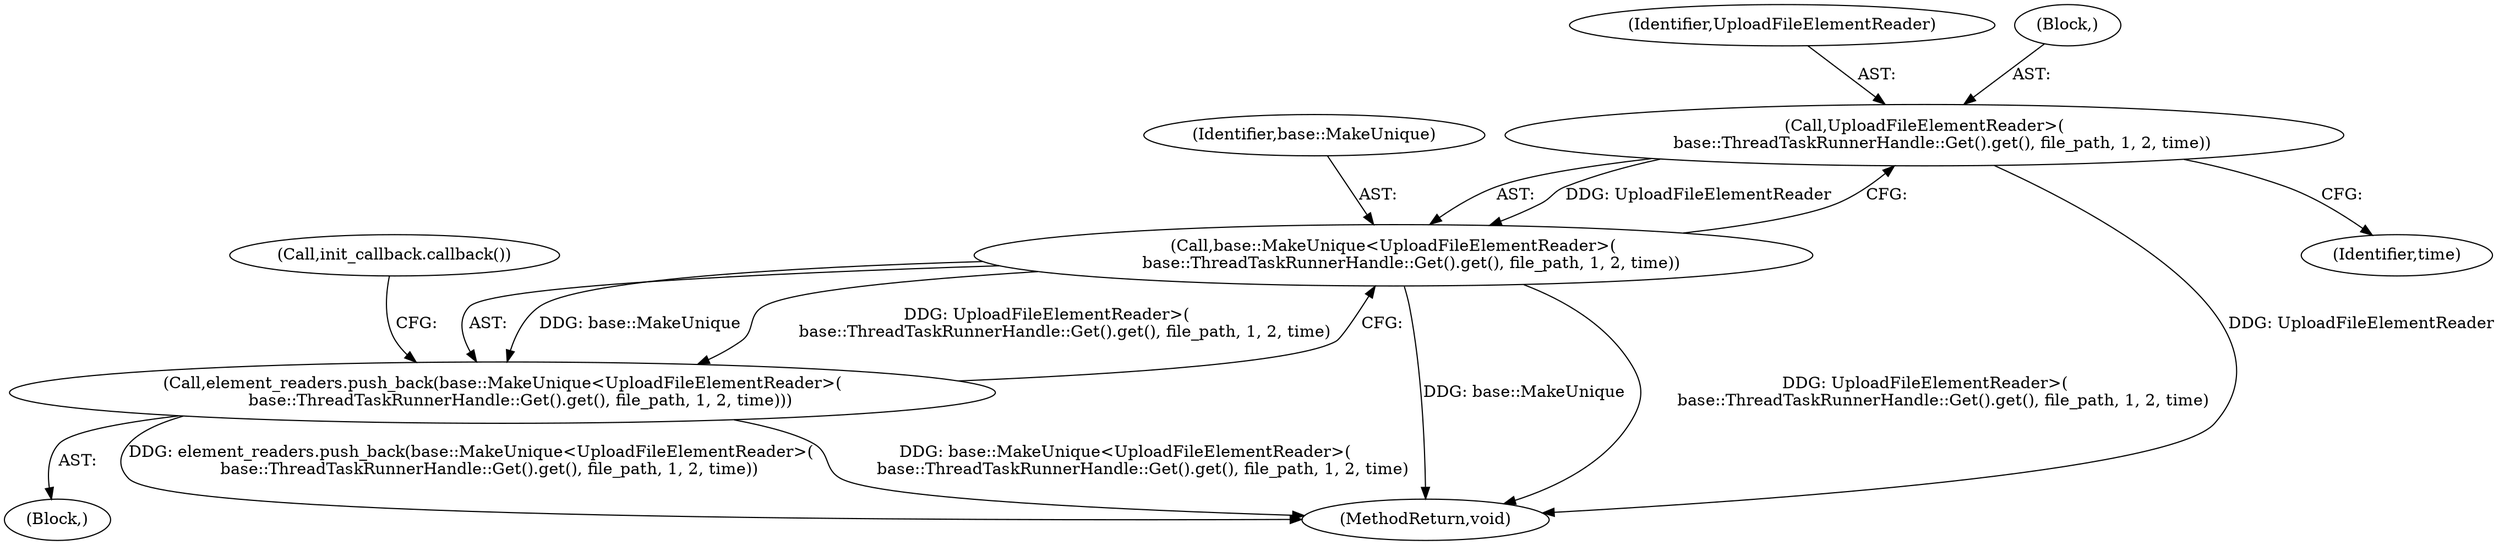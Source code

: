 digraph "1_Chrome_0579ed631fb37de5704b54ed2ee466bf29630ad0_0@del" {
"1000115" [label="(Call,UploadFileElementReader>(\n       base::ThreadTaskRunnerHandle::Get().get(), file_path, 1, 2, time))"];
"1000113" [label="(Call,base::MakeUnique<UploadFileElementReader>(\n       base::ThreadTaskRunnerHandle::Get().get(), file_path, 1, 2, time))"];
"1000112" [label="(Call,element_readers.push_back(base::MakeUnique<UploadFileElementReader>(\n       base::ThreadTaskRunnerHandle::Get().get(), file_path, 1, 2, time)))"];
"1000104" [label="(Block,)"];
"1000148" [label="(MethodReturn,void)"];
"1000116" [label="(Identifier,UploadFileElementReader)"];
"1000115" [label="(Call,UploadFileElementReader>(\n       base::ThreadTaskRunnerHandle::Get().get(), file_path, 1, 2, time))"];
"1000113" [label="(Call,base::MakeUnique<UploadFileElementReader>(\n       base::ThreadTaskRunnerHandle::Get().get(), file_path, 1, 2, time))"];
"1000112" [label="(Call,element_readers.push_back(base::MakeUnique<UploadFileElementReader>(\n       base::ThreadTaskRunnerHandle::Get().get(), file_path, 1, 2, time)))"];
"1000114" [label="(Identifier,base::MakeUnique)"];
"1000125" [label="(Identifier,time)"];
"1000130" [label="(Call,init_callback.callback())"];
"1000117" [label="(Block,)"];
"1000115" -> "1000113"  [label="AST: "];
"1000115" -> "1000125"  [label="CFG: "];
"1000116" -> "1000115"  [label="AST: "];
"1000117" -> "1000115"  [label="AST: "];
"1000113" -> "1000115"  [label="CFG: "];
"1000115" -> "1000148"  [label="DDG: UploadFileElementReader"];
"1000115" -> "1000113"  [label="DDG: UploadFileElementReader"];
"1000113" -> "1000112"  [label="AST: "];
"1000114" -> "1000113"  [label="AST: "];
"1000112" -> "1000113"  [label="CFG: "];
"1000113" -> "1000148"  [label="DDG: base::MakeUnique"];
"1000113" -> "1000148"  [label="DDG: UploadFileElementReader>(\n       base::ThreadTaskRunnerHandle::Get().get(), file_path, 1, 2, time)"];
"1000113" -> "1000112"  [label="DDG: base::MakeUnique"];
"1000113" -> "1000112"  [label="DDG: UploadFileElementReader>(\n       base::ThreadTaskRunnerHandle::Get().get(), file_path, 1, 2, time)"];
"1000112" -> "1000104"  [label="AST: "];
"1000130" -> "1000112"  [label="CFG: "];
"1000112" -> "1000148"  [label="DDG: element_readers.push_back(base::MakeUnique<UploadFileElementReader>(\n       base::ThreadTaskRunnerHandle::Get().get(), file_path, 1, 2, time))"];
"1000112" -> "1000148"  [label="DDG: base::MakeUnique<UploadFileElementReader>(\n       base::ThreadTaskRunnerHandle::Get().get(), file_path, 1, 2, time)"];
}
